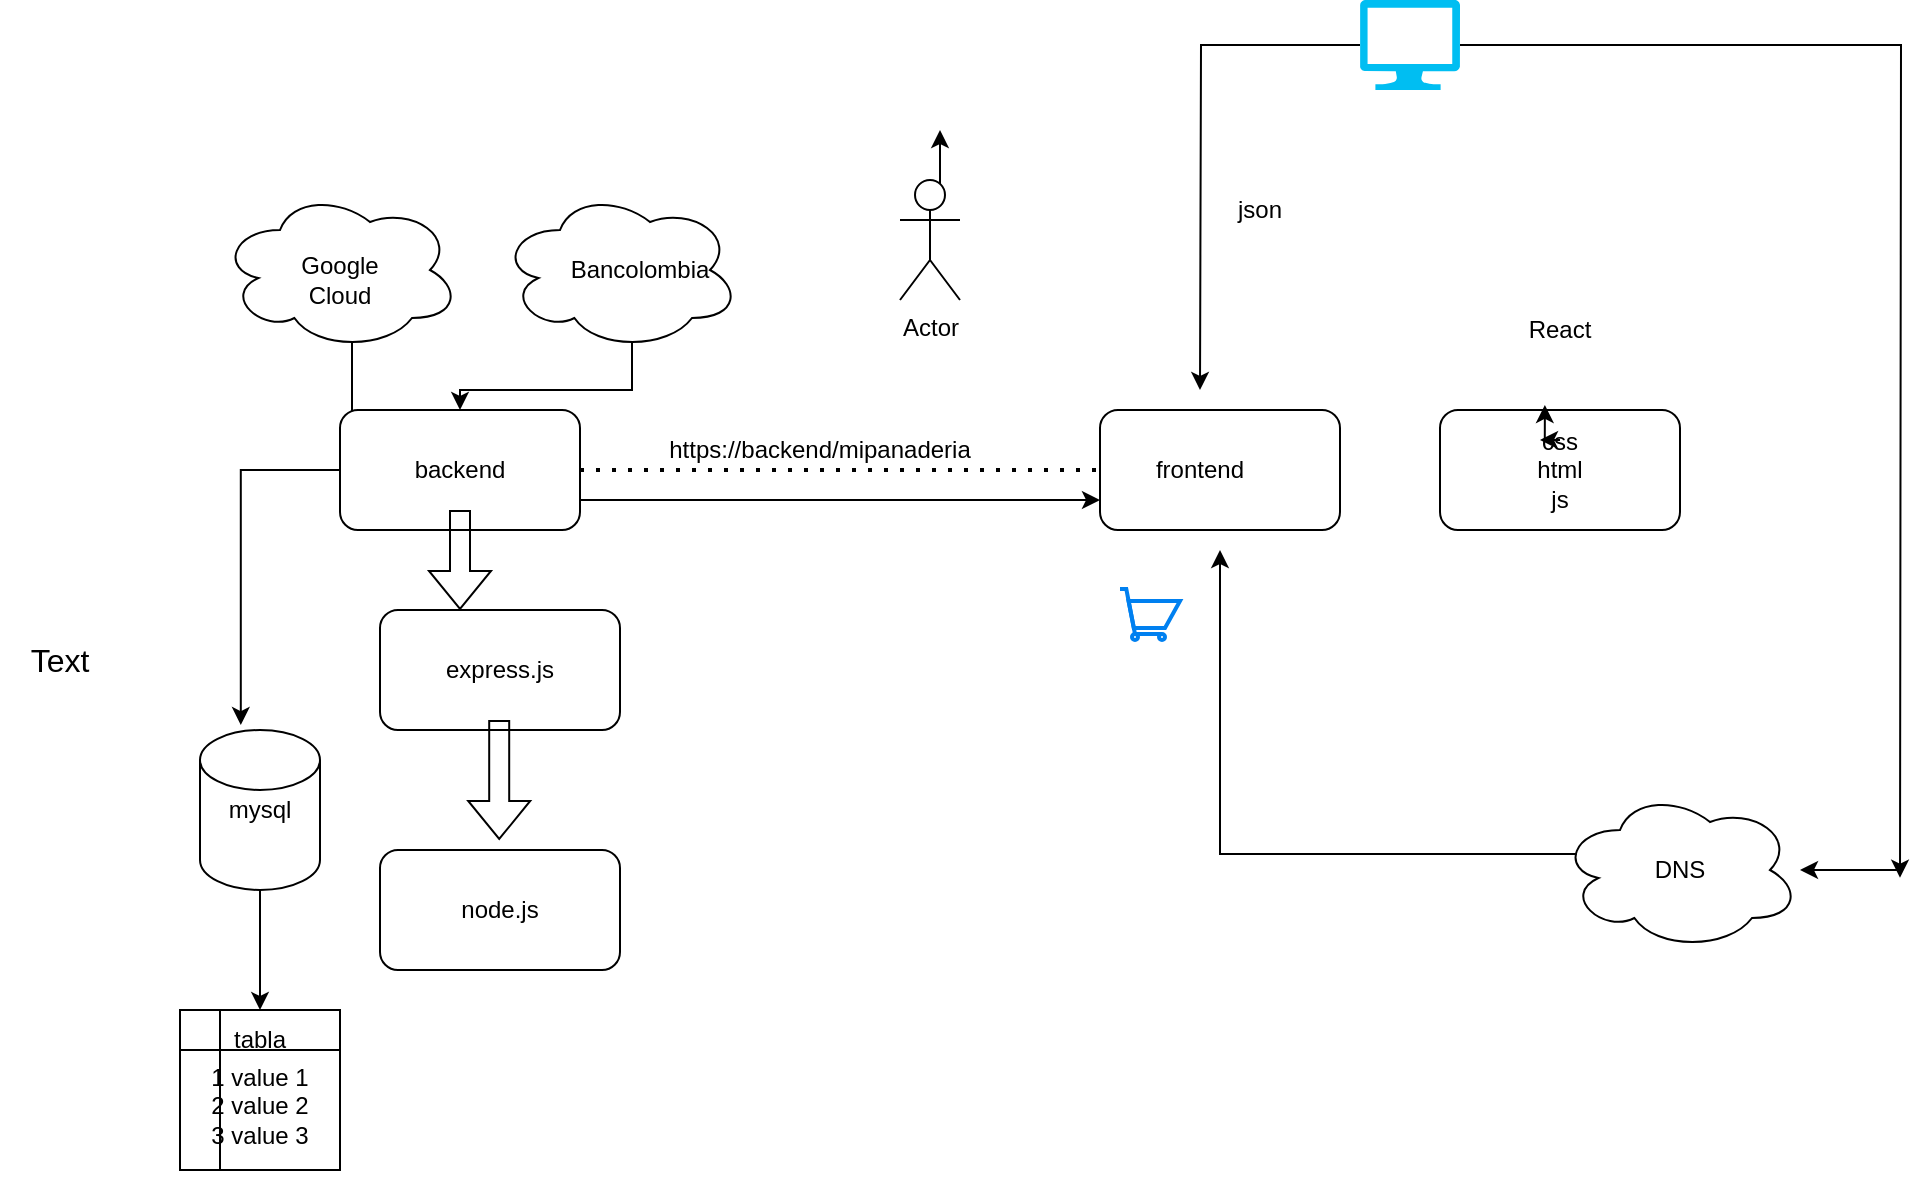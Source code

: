 <mxfile version="24.7.4">
  <diagram id="R2lEEEUBdFMjLlhIrx00" name="Page-1">
    <mxGraphModel dx="915" dy="572" grid="1" gridSize="10" guides="1" tooltips="1" connect="1" arrows="1" fold="1" page="1" pageScale="1" pageWidth="850" pageHeight="1100" math="0" shadow="0" extFonts="Permanent Marker^https://fonts.googleapis.com/css?family=Permanent+Marker">
      <root>
        <mxCell id="0" />
        <mxCell id="1" parent="0" />
        <mxCell id="N5-XbsHsPcmOOQjzeX3z-1" value="Text" style="text;strokeColor=none;fillColor=none;html=1;align=center;verticalAlign=middle;whiteSpace=wrap;rounded=0;fontSize=16;" vertex="1" parent="1">
          <mxGeometry x="160" y="320" width="60" height="30" as="geometry" />
        </mxCell>
        <mxCell id="N5-XbsHsPcmOOQjzeX3z-20" style="edgeStyle=orthogonalEdgeStyle;rounded=0;orthogonalLoop=1;jettySize=auto;html=1;exitX=0.55;exitY=0.95;exitDx=0;exitDy=0;exitPerimeter=0;entryX=0;entryY=0.5;entryDx=0;entryDy=0;" edge="1" parent="1" source="N5-XbsHsPcmOOQjzeX3z-2" target="N5-XbsHsPcmOOQjzeX3z-10">
          <mxGeometry relative="1" as="geometry" />
        </mxCell>
        <mxCell id="N5-XbsHsPcmOOQjzeX3z-2" value="" style="ellipse;shape=cloud;whiteSpace=wrap;html=1;" vertex="1" parent="1">
          <mxGeometry x="270" y="100" width="120" height="80" as="geometry" />
        </mxCell>
        <mxCell id="N5-XbsHsPcmOOQjzeX3z-22" style="edgeStyle=orthogonalEdgeStyle;rounded=0;orthogonalLoop=1;jettySize=auto;html=1;exitX=0.55;exitY=0.95;exitDx=0;exitDy=0;exitPerimeter=0;" edge="1" parent="1" source="N5-XbsHsPcmOOQjzeX3z-3" target="N5-XbsHsPcmOOQjzeX3z-8">
          <mxGeometry relative="1" as="geometry" />
        </mxCell>
        <mxCell id="N5-XbsHsPcmOOQjzeX3z-3" value="" style="ellipse;shape=cloud;whiteSpace=wrap;html=1;" vertex="1" parent="1">
          <mxGeometry x="410" y="100" width="120" height="80" as="geometry" />
        </mxCell>
        <mxCell id="N5-XbsHsPcmOOQjzeX3z-4" value="Google Cloud" style="text;html=1;align=center;verticalAlign=middle;whiteSpace=wrap;rounded=0;" vertex="1" parent="1">
          <mxGeometry x="300" y="130" width="60" height="30" as="geometry" />
        </mxCell>
        <mxCell id="N5-XbsHsPcmOOQjzeX3z-5" value="Bancolombia" style="text;html=1;align=center;verticalAlign=middle;whiteSpace=wrap;rounded=0;" vertex="1" parent="1">
          <mxGeometry x="450" y="125" width="60" height="30" as="geometry" />
        </mxCell>
        <mxCell id="N5-XbsHsPcmOOQjzeX3z-6" value="" style="shape=cylinder3;whiteSpace=wrap;html=1;boundedLbl=1;backgroundOutline=1;size=15;" vertex="1" parent="1">
          <mxGeometry x="260" y="370" width="60" height="80" as="geometry" />
        </mxCell>
        <mxCell id="N5-XbsHsPcmOOQjzeX3z-7" value="mysql" style="text;html=1;align=center;verticalAlign=middle;whiteSpace=wrap;rounded=0;" vertex="1" parent="1">
          <mxGeometry x="260" y="395" width="60" height="30" as="geometry" />
        </mxCell>
        <mxCell id="N5-XbsHsPcmOOQjzeX3z-32" style="edgeStyle=orthogonalEdgeStyle;rounded=0;orthogonalLoop=1;jettySize=auto;html=1;exitX=1;exitY=0.75;exitDx=0;exitDy=0;entryX=0;entryY=0.75;entryDx=0;entryDy=0;" edge="1" parent="1" source="N5-XbsHsPcmOOQjzeX3z-8" target="N5-XbsHsPcmOOQjzeX3z-11">
          <mxGeometry relative="1" as="geometry" />
        </mxCell>
        <mxCell id="N5-XbsHsPcmOOQjzeX3z-8" value="" style="rounded=1;whiteSpace=wrap;html=1;" vertex="1" parent="1">
          <mxGeometry x="330" y="210" width="120" height="60" as="geometry" />
        </mxCell>
        <mxCell id="N5-XbsHsPcmOOQjzeX3z-10" value="backend" style="text;html=1;align=center;verticalAlign=middle;whiteSpace=wrap;rounded=0;" vertex="1" parent="1">
          <mxGeometry x="360" y="225" width="60" height="30" as="geometry" />
        </mxCell>
        <mxCell id="N5-XbsHsPcmOOQjzeX3z-11" value="" style="rounded=1;whiteSpace=wrap;html=1;" vertex="1" parent="1">
          <mxGeometry x="710" y="210" width="120" height="60" as="geometry" />
        </mxCell>
        <mxCell id="N5-XbsHsPcmOOQjzeX3z-12" value="frontend" style="text;html=1;align=center;verticalAlign=middle;whiteSpace=wrap;rounded=0;" vertex="1" parent="1">
          <mxGeometry x="730" y="225" width="60" height="30" as="geometry" />
        </mxCell>
        <mxCell id="N5-XbsHsPcmOOQjzeX3z-13" value="" style="endArrow=none;dashed=1;html=1;dashPattern=1 3;strokeWidth=2;rounded=0;entryX=0;entryY=0.5;entryDx=0;entryDy=0;exitX=1;exitY=0.5;exitDx=0;exitDy=0;" edge="1" parent="1" source="N5-XbsHsPcmOOQjzeX3z-8" target="N5-XbsHsPcmOOQjzeX3z-11">
          <mxGeometry width="50" height="50" relative="1" as="geometry">
            <mxPoint x="480" y="280" as="sourcePoint" />
            <mxPoint x="530" y="230" as="targetPoint" />
          </mxGeometry>
        </mxCell>
        <mxCell id="N5-XbsHsPcmOOQjzeX3z-65" style="edgeStyle=orthogonalEdgeStyle;rounded=0;orthogonalLoop=1;jettySize=auto;html=1;exitX=0.25;exitY=0.1;exitDx=0;exitDy=0;exitPerimeter=0;" edge="1" parent="1" source="N5-XbsHsPcmOOQjzeX3z-14">
          <mxGeometry relative="1" as="geometry">
            <mxPoint x="630" y="70.0" as="targetPoint" />
          </mxGeometry>
        </mxCell>
        <mxCell id="N5-XbsHsPcmOOQjzeX3z-14" value="Actor" style="shape=umlActor;verticalLabelPosition=bottom;verticalAlign=top;html=1;outlineConnect=0;" vertex="1" parent="1">
          <mxGeometry x="610" y="95" width="30" height="60" as="geometry" />
        </mxCell>
        <mxCell id="N5-XbsHsPcmOOQjzeX3z-18" style="edgeStyle=orthogonalEdgeStyle;rounded=0;orthogonalLoop=1;jettySize=auto;html=1;entryX=0.34;entryY=-0.031;entryDx=0;entryDy=0;entryPerimeter=0;" edge="1" parent="1" source="N5-XbsHsPcmOOQjzeX3z-8" target="N5-XbsHsPcmOOQjzeX3z-6">
          <mxGeometry relative="1" as="geometry" />
        </mxCell>
        <mxCell id="N5-XbsHsPcmOOQjzeX3z-23" value="" style="shape=internalStorage;whiteSpace=wrap;html=1;backgroundOutline=1;" vertex="1" parent="1">
          <mxGeometry x="250" y="510" width="80" height="80" as="geometry" />
        </mxCell>
        <mxCell id="N5-XbsHsPcmOOQjzeX3z-24" value="" style="rounded=1;whiteSpace=wrap;html=1;" vertex="1" parent="1">
          <mxGeometry x="350" y="430" width="120" height="60" as="geometry" />
        </mxCell>
        <mxCell id="N5-XbsHsPcmOOQjzeX3z-25" value="" style="rounded=1;whiteSpace=wrap;html=1;" vertex="1" parent="1">
          <mxGeometry x="350" y="310" width="120" height="60" as="geometry" />
        </mxCell>
        <mxCell id="N5-XbsHsPcmOOQjzeX3z-26" value="express.js" style="text;html=1;align=center;verticalAlign=middle;whiteSpace=wrap;rounded=0;" vertex="1" parent="1">
          <mxGeometry x="380" y="325" width="60" height="30" as="geometry" />
        </mxCell>
        <mxCell id="N5-XbsHsPcmOOQjzeX3z-27" value="node.js" style="text;html=1;align=center;verticalAlign=middle;whiteSpace=wrap;rounded=0;" vertex="1" parent="1">
          <mxGeometry x="380" y="445" width="60" height="30" as="geometry" />
        </mxCell>
        <mxCell id="N5-XbsHsPcmOOQjzeX3z-28" value="https://backend/mipanaderia" style="text;html=1;align=center;verticalAlign=middle;whiteSpace=wrap;rounded=0;" vertex="1" parent="1">
          <mxGeometry x="540" y="225" width="60" height="10" as="geometry" />
        </mxCell>
        <mxCell id="N5-XbsHsPcmOOQjzeX3z-39" value="" style="shape=flexArrow;endArrow=classic;html=1;rounded=0;" edge="1" parent="1">
          <mxGeometry width="50" height="50" relative="1" as="geometry">
            <mxPoint x="390" y="260" as="sourcePoint" />
            <mxPoint x="390" y="310" as="targetPoint" />
          </mxGeometry>
        </mxCell>
        <mxCell id="N5-XbsHsPcmOOQjzeX3z-40" value="" style="shape=flexArrow;endArrow=classic;html=1;rounded=0;" edge="1" parent="1">
          <mxGeometry width="50" height="50" relative="1" as="geometry">
            <mxPoint x="409.6" y="365" as="sourcePoint" />
            <mxPoint x="409.6" y="425" as="targetPoint" />
          </mxGeometry>
        </mxCell>
        <mxCell id="N5-XbsHsPcmOOQjzeX3z-41" value="" style="rounded=1;whiteSpace=wrap;html=1;" vertex="1" parent="1">
          <mxGeometry x="880" y="210" width="120" height="60" as="geometry" />
        </mxCell>
        <mxCell id="N5-XbsHsPcmOOQjzeX3z-64" style="edgeStyle=orthogonalEdgeStyle;rounded=0;orthogonalLoop=1;jettySize=auto;html=1;exitX=0.5;exitY=0;exitDx=0;exitDy=0;" edge="1" parent="1" source="N5-XbsHsPcmOOQjzeX3z-42">
          <mxGeometry relative="1" as="geometry">
            <mxPoint x="930" y="225.4" as="targetPoint" />
          </mxGeometry>
        </mxCell>
        <mxCell id="N5-XbsHsPcmOOQjzeX3z-42" value="css&lt;div&gt;html&lt;/div&gt;&lt;div&gt;js&lt;/div&gt;" style="text;html=1;align=center;verticalAlign=middle;whiteSpace=wrap;rounded=0;" vertex="1" parent="1">
          <mxGeometry x="910" y="225" width="60" height="30" as="geometry" />
        </mxCell>
        <mxCell id="N5-XbsHsPcmOOQjzeX3z-44" value="React" style="text;strokeColor=none;align=center;fillColor=none;html=1;verticalAlign=middle;whiteSpace=wrap;rounded=0;" vertex="1" parent="1">
          <mxGeometry x="910" y="155" width="60" height="30" as="geometry" />
        </mxCell>
        <mxCell id="N5-XbsHsPcmOOQjzeX3z-45" value="json" style="text;html=1;align=center;verticalAlign=middle;whiteSpace=wrap;rounded=0;" vertex="1" parent="1">
          <mxGeometry x="760" y="95" width="60" height="30" as="geometry" />
        </mxCell>
        <mxCell id="N5-XbsHsPcmOOQjzeX3z-50" style="edgeStyle=orthogonalEdgeStyle;rounded=0;orthogonalLoop=1;jettySize=auto;html=1;" edge="1" parent="1" source="N5-XbsHsPcmOOQjzeX3z-47">
          <mxGeometry relative="1" as="geometry">
            <mxPoint x="760" y="200" as="targetPoint" />
          </mxGeometry>
        </mxCell>
        <mxCell id="N5-XbsHsPcmOOQjzeX3z-52" style="edgeStyle=orthogonalEdgeStyle;rounded=0;orthogonalLoop=1;jettySize=auto;html=1;exitX=1;exitY=0.5;exitDx=0;exitDy=0;exitPerimeter=0;" edge="1" parent="1" source="N5-XbsHsPcmOOQjzeX3z-47">
          <mxGeometry relative="1" as="geometry">
            <mxPoint x="1110" y="443.84" as="targetPoint" />
          </mxGeometry>
        </mxCell>
        <mxCell id="N5-XbsHsPcmOOQjzeX3z-47" value="" style="verticalLabelPosition=bottom;html=1;verticalAlign=top;align=center;strokeColor=none;fillColor=#00BEF2;shape=mxgraph.azure.computer;pointerEvents=1;" vertex="1" parent="1">
          <mxGeometry x="840" y="5" width="50" height="45" as="geometry" />
        </mxCell>
        <mxCell id="N5-XbsHsPcmOOQjzeX3z-54" value="" style="endArrow=classic;html=1;rounded=0;" edge="1" parent="1" target="N5-XbsHsPcmOOQjzeX3z-55">
          <mxGeometry width="50" height="50" relative="1" as="geometry">
            <mxPoint x="1110" y="440" as="sourcePoint" />
            <mxPoint x="1000" y="440" as="targetPoint" />
          </mxGeometry>
        </mxCell>
        <mxCell id="N5-XbsHsPcmOOQjzeX3z-55" value="" style="ellipse;shape=cloud;whiteSpace=wrap;html=1;" vertex="1" parent="1">
          <mxGeometry x="940" y="400" width="120" height="80" as="geometry" />
        </mxCell>
        <mxCell id="N5-XbsHsPcmOOQjzeX3z-56" value="DNS" style="text;html=1;align=center;verticalAlign=middle;whiteSpace=wrap;rounded=0;" vertex="1" parent="1">
          <mxGeometry x="970" y="425" width="60" height="30" as="geometry" />
        </mxCell>
        <mxCell id="N5-XbsHsPcmOOQjzeX3z-59" value="" style="endArrow=classic;html=1;rounded=0;exitX=0.5;exitY=1;exitDx=0;exitDy=0;exitPerimeter=0;" edge="1" parent="1" source="N5-XbsHsPcmOOQjzeX3z-6" target="N5-XbsHsPcmOOQjzeX3z-60">
          <mxGeometry width="50" height="50" relative="1" as="geometry">
            <mxPoint x="250" y="500" as="sourcePoint" />
            <mxPoint x="300" y="500" as="targetPoint" />
          </mxGeometry>
        </mxCell>
        <mxCell id="N5-XbsHsPcmOOQjzeX3z-60" value="tabla" style="text;html=1;align=center;verticalAlign=middle;whiteSpace=wrap;rounded=0;" vertex="1" parent="1">
          <mxGeometry x="260" y="510" width="60" height="30" as="geometry" />
        </mxCell>
        <mxCell id="N5-XbsHsPcmOOQjzeX3z-61" value="1 value 1&lt;div&gt;2 value 2&lt;/div&gt;&lt;div&gt;3 value 3&lt;/div&gt;&lt;div&gt;&lt;br&gt;&lt;/div&gt;" style="text;html=1;align=center;verticalAlign=middle;whiteSpace=wrap;rounded=0;" vertex="1" parent="1">
          <mxGeometry x="260" y="550" width="60" height="30" as="geometry" />
        </mxCell>
        <mxCell id="N5-XbsHsPcmOOQjzeX3z-63" style="edgeStyle=orthogonalEdgeStyle;rounded=0;orthogonalLoop=1;jettySize=auto;html=1;exitX=0.5;exitY=0;exitDx=0;exitDy=0;entryX=0.437;entryY=-0.042;entryDx=0;entryDy=0;entryPerimeter=0;" edge="1" parent="1" source="N5-XbsHsPcmOOQjzeX3z-42" target="N5-XbsHsPcmOOQjzeX3z-41">
          <mxGeometry relative="1" as="geometry" />
        </mxCell>
        <mxCell id="N5-XbsHsPcmOOQjzeX3z-66" value="" style="endArrow=classic;html=1;rounded=0;exitX=0.07;exitY=0.4;exitDx=0;exitDy=0;exitPerimeter=0;" edge="1" parent="1" source="N5-XbsHsPcmOOQjzeX3z-55">
          <mxGeometry width="50" height="50" relative="1" as="geometry">
            <mxPoint x="735" y="425" as="sourcePoint" />
            <mxPoint x="770" y="280" as="targetPoint" />
            <Array as="points">
              <mxPoint x="770" y="432" />
            </Array>
          </mxGeometry>
        </mxCell>
        <mxCell id="N5-XbsHsPcmOOQjzeX3z-67" value="" style="html=1;verticalLabelPosition=bottom;align=center;labelBackgroundColor=#ffffff;verticalAlign=top;strokeWidth=2;strokeColor=#0080F0;shadow=0;dashed=0;shape=mxgraph.ios7.icons.shopping_cart;" vertex="1" parent="1">
          <mxGeometry x="720" y="299.5" width="30" height="25.5" as="geometry" />
        </mxCell>
      </root>
    </mxGraphModel>
  </diagram>
</mxfile>
